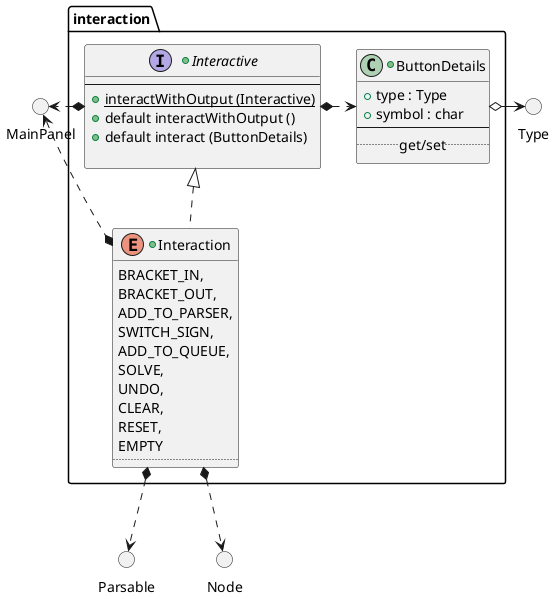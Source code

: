 @startuml

package interaction {

    +interface Interactive{
        --
            + {method} {static} interactWithOutput (Interactive)
            + {method} default interactWithOutput ()
            + {method} default interact (ButtonDetails)

    }

    +class ButtonDetails {
            + {field} type : Type
            + {field} symbol : char
        --
        ..get/set..
    }

    +enum Interaction implements Interactive{
            BRACKET_IN,
            BRACKET_OUT,
            ADD_TO_PARSER,
            SWITCH_SIGN,
            ADD_TO_QUEUE,
            SOLVE,
            UNDO,
            CLEAR,
            RESET,
            EMPTY
        ..
    }

'    Interactive ..left..* ButtonDetails
    Interactive *..right..> ButtonDetails
}


() Parsable
() Node
() MainPanel
() Type

'Interactive ..left.* MainPanel
Interactive *..right.> MainPanel

'Interaction .down.* MainPanel
Interaction *.up.> MainPanel

'Interaction ..up* Node
Interaction *..down> Node

'Interaction ..up* Parsable
Interaction *..down> Parsable

'ButtonDetails -left-o Type
ButtonDetails o-right-> Type

@enduml
